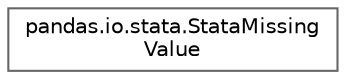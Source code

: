 digraph "Graphical Class Hierarchy"
{
 // LATEX_PDF_SIZE
  bgcolor="transparent";
  edge [fontname=Helvetica,fontsize=10,labelfontname=Helvetica,labelfontsize=10];
  node [fontname=Helvetica,fontsize=10,shape=box,height=0.2,width=0.4];
  rankdir="LR";
  Node0 [id="Node000000",label="pandas.io.stata.StataMissing\lValue",height=0.2,width=0.4,color="grey40", fillcolor="white", style="filled",URL="$d0/d15/classpandas_1_1io_1_1stata_1_1StataMissingValue.html",tooltip=" "];
}
